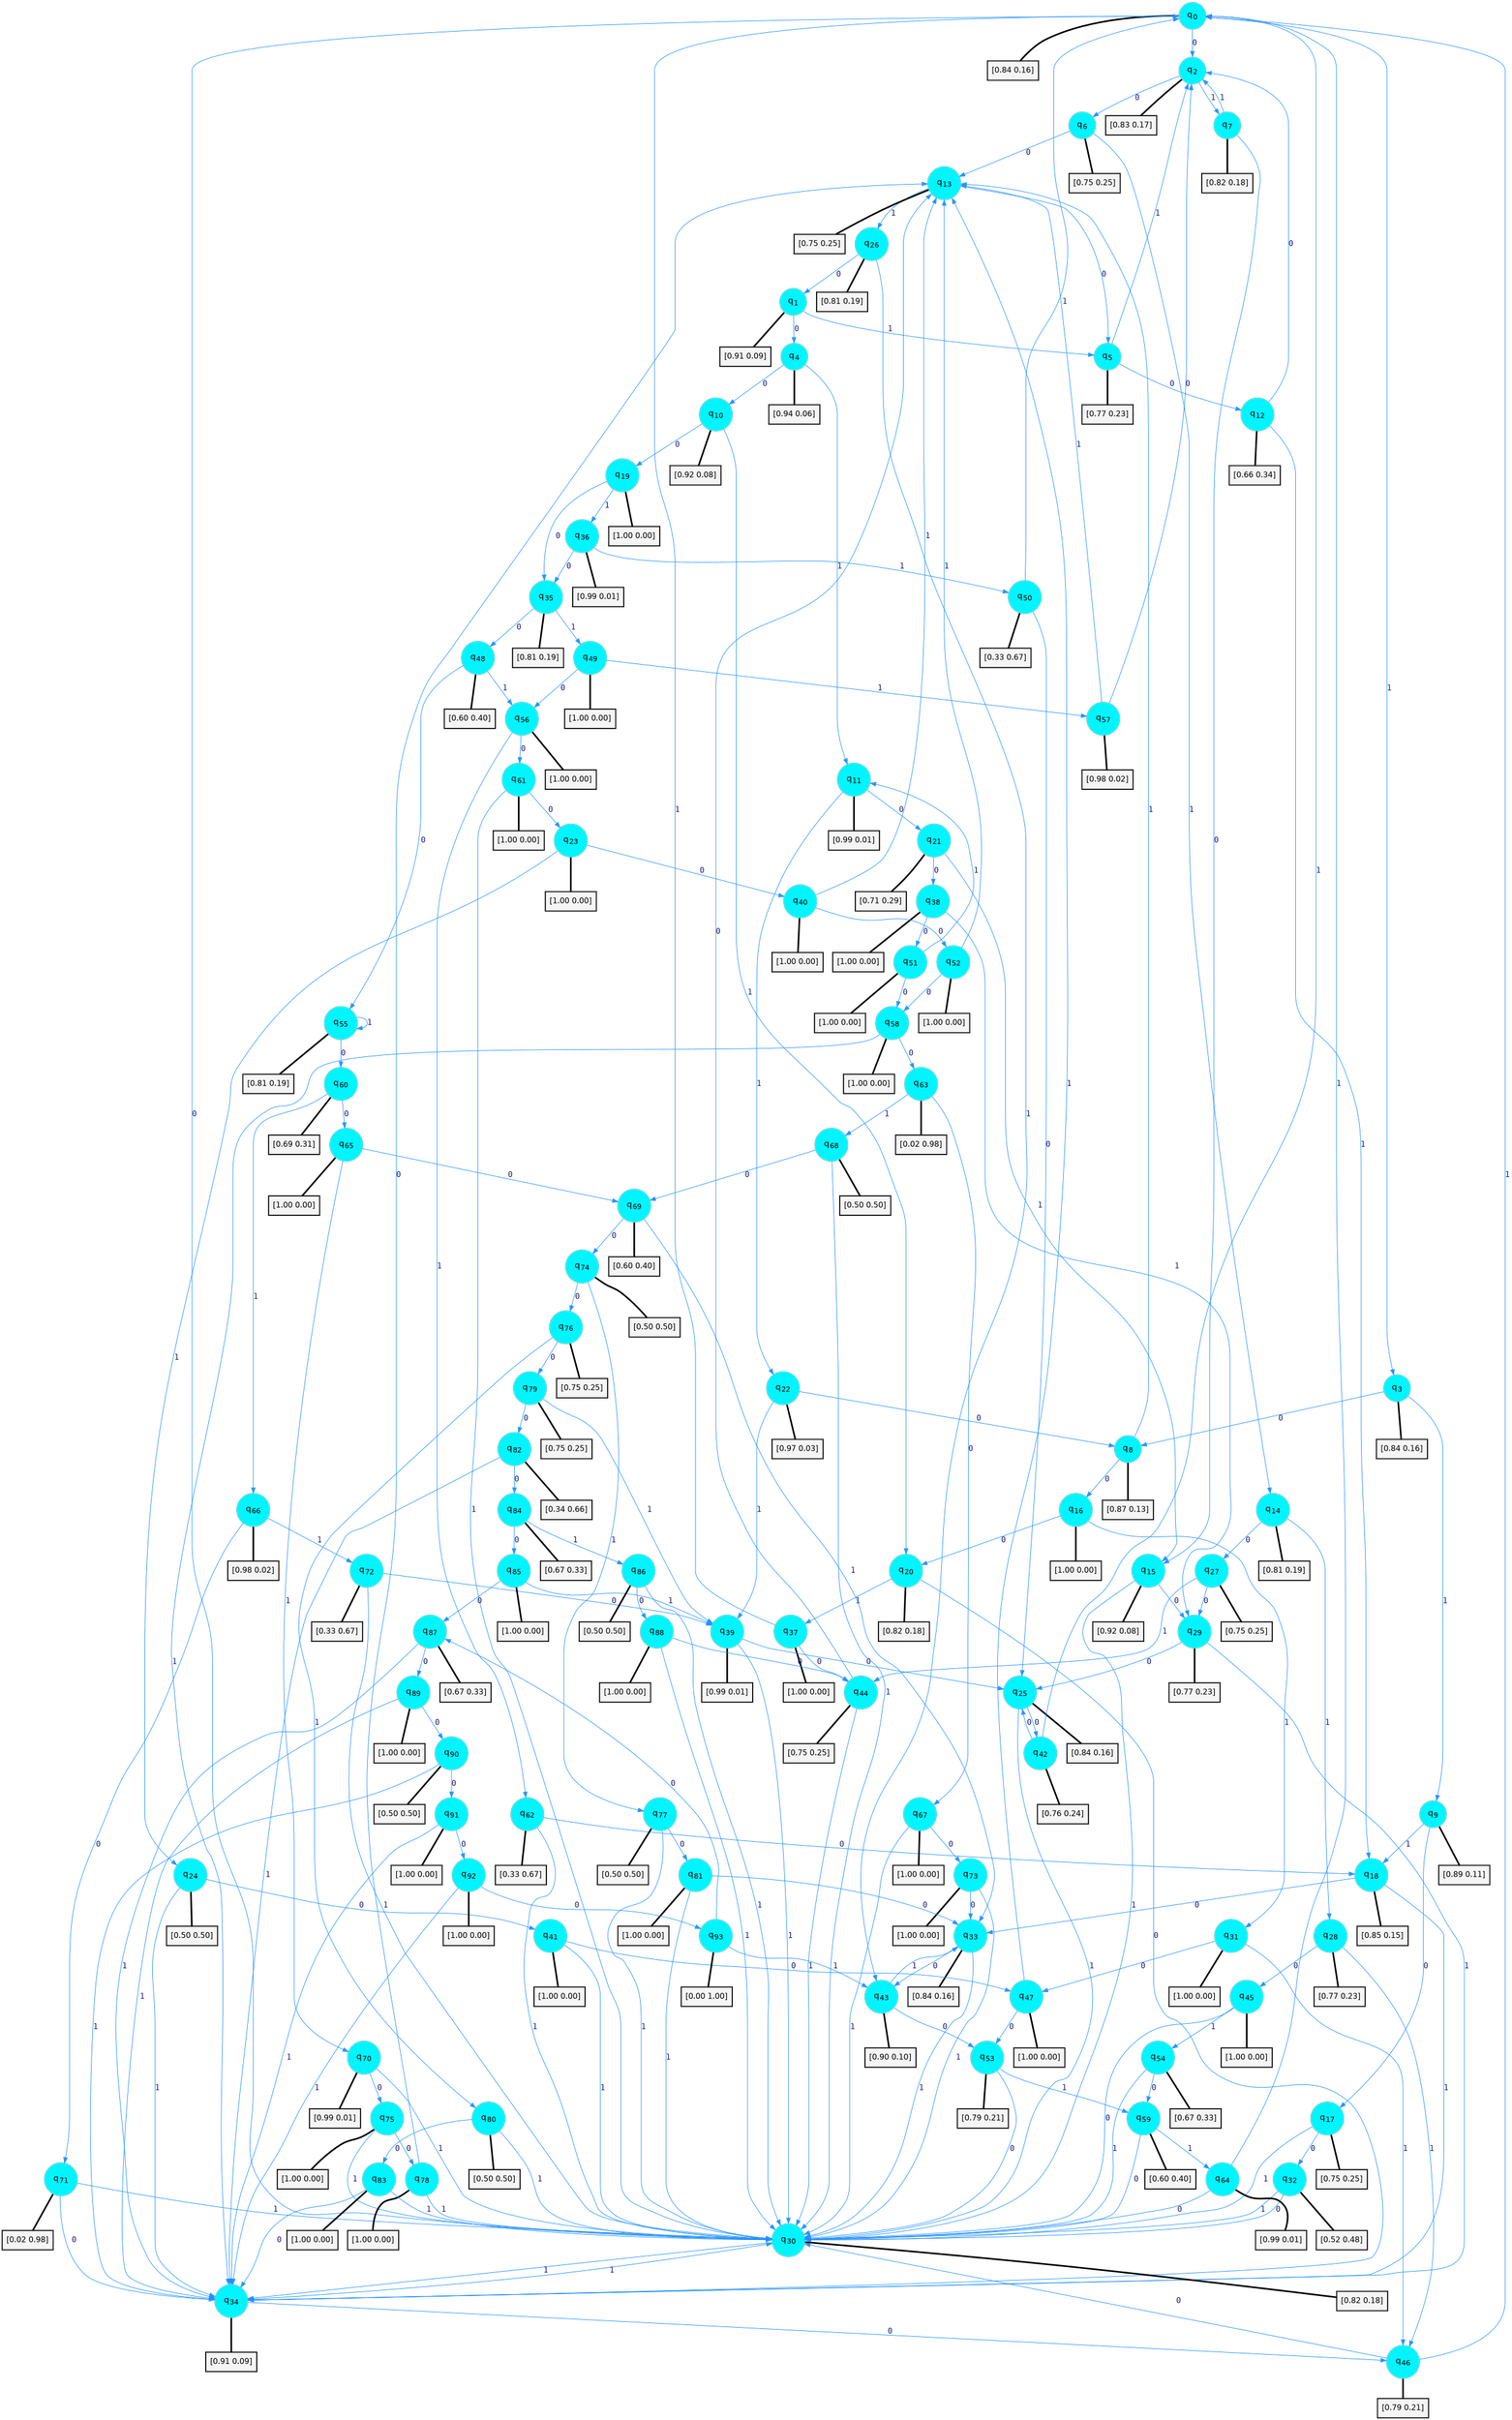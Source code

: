 digraph G {
graph [
bgcolor=transparent, dpi=300, rankdir=TD, size="40,25"];
node [
color=gray, fillcolor=turquoise1, fontcolor=black, fontname=Helvetica, fontsize=16, fontweight=bold, shape=circle, style=filled];
edge [
arrowsize=1, color=dodgerblue1, fontcolor=midnightblue, fontname=courier, fontweight=bold, penwidth=1, style=solid, weight=20];
0[label=<q<SUB>0</SUB>>];
1[label=<q<SUB>1</SUB>>];
2[label=<q<SUB>2</SUB>>];
3[label=<q<SUB>3</SUB>>];
4[label=<q<SUB>4</SUB>>];
5[label=<q<SUB>5</SUB>>];
6[label=<q<SUB>6</SUB>>];
7[label=<q<SUB>7</SUB>>];
8[label=<q<SUB>8</SUB>>];
9[label=<q<SUB>9</SUB>>];
10[label=<q<SUB>10</SUB>>];
11[label=<q<SUB>11</SUB>>];
12[label=<q<SUB>12</SUB>>];
13[label=<q<SUB>13</SUB>>];
14[label=<q<SUB>14</SUB>>];
15[label=<q<SUB>15</SUB>>];
16[label=<q<SUB>16</SUB>>];
17[label=<q<SUB>17</SUB>>];
18[label=<q<SUB>18</SUB>>];
19[label=<q<SUB>19</SUB>>];
20[label=<q<SUB>20</SUB>>];
21[label=<q<SUB>21</SUB>>];
22[label=<q<SUB>22</SUB>>];
23[label=<q<SUB>23</SUB>>];
24[label=<q<SUB>24</SUB>>];
25[label=<q<SUB>25</SUB>>];
26[label=<q<SUB>26</SUB>>];
27[label=<q<SUB>27</SUB>>];
28[label=<q<SUB>28</SUB>>];
29[label=<q<SUB>29</SUB>>];
30[label=<q<SUB>30</SUB>>];
31[label=<q<SUB>31</SUB>>];
32[label=<q<SUB>32</SUB>>];
33[label=<q<SUB>33</SUB>>];
34[label=<q<SUB>34</SUB>>];
35[label=<q<SUB>35</SUB>>];
36[label=<q<SUB>36</SUB>>];
37[label=<q<SUB>37</SUB>>];
38[label=<q<SUB>38</SUB>>];
39[label=<q<SUB>39</SUB>>];
40[label=<q<SUB>40</SUB>>];
41[label=<q<SUB>41</SUB>>];
42[label=<q<SUB>42</SUB>>];
43[label=<q<SUB>43</SUB>>];
44[label=<q<SUB>44</SUB>>];
45[label=<q<SUB>45</SUB>>];
46[label=<q<SUB>46</SUB>>];
47[label=<q<SUB>47</SUB>>];
48[label=<q<SUB>48</SUB>>];
49[label=<q<SUB>49</SUB>>];
50[label=<q<SUB>50</SUB>>];
51[label=<q<SUB>51</SUB>>];
52[label=<q<SUB>52</SUB>>];
53[label=<q<SUB>53</SUB>>];
54[label=<q<SUB>54</SUB>>];
55[label=<q<SUB>55</SUB>>];
56[label=<q<SUB>56</SUB>>];
57[label=<q<SUB>57</SUB>>];
58[label=<q<SUB>58</SUB>>];
59[label=<q<SUB>59</SUB>>];
60[label=<q<SUB>60</SUB>>];
61[label=<q<SUB>61</SUB>>];
62[label=<q<SUB>62</SUB>>];
63[label=<q<SUB>63</SUB>>];
64[label=<q<SUB>64</SUB>>];
65[label=<q<SUB>65</SUB>>];
66[label=<q<SUB>66</SUB>>];
67[label=<q<SUB>67</SUB>>];
68[label=<q<SUB>68</SUB>>];
69[label=<q<SUB>69</SUB>>];
70[label=<q<SUB>70</SUB>>];
71[label=<q<SUB>71</SUB>>];
72[label=<q<SUB>72</SUB>>];
73[label=<q<SUB>73</SUB>>];
74[label=<q<SUB>74</SUB>>];
75[label=<q<SUB>75</SUB>>];
76[label=<q<SUB>76</SUB>>];
77[label=<q<SUB>77</SUB>>];
78[label=<q<SUB>78</SUB>>];
79[label=<q<SUB>79</SUB>>];
80[label=<q<SUB>80</SUB>>];
81[label=<q<SUB>81</SUB>>];
82[label=<q<SUB>82</SUB>>];
83[label=<q<SUB>83</SUB>>];
84[label=<q<SUB>84</SUB>>];
85[label=<q<SUB>85</SUB>>];
86[label=<q<SUB>86</SUB>>];
87[label=<q<SUB>87</SUB>>];
88[label=<q<SUB>88</SUB>>];
89[label=<q<SUB>89</SUB>>];
90[label=<q<SUB>90</SUB>>];
91[label=<q<SUB>91</SUB>>];
92[label=<q<SUB>92</SUB>>];
93[label=<q<SUB>93</SUB>>];
94[label="[0.84 0.16]", shape=box,fontcolor=black, fontname=Helvetica, fontsize=14, penwidth=2, fillcolor=whitesmoke,color=black];
95[label="[0.91 0.09]", shape=box,fontcolor=black, fontname=Helvetica, fontsize=14, penwidth=2, fillcolor=whitesmoke,color=black];
96[label="[0.83 0.17]", shape=box,fontcolor=black, fontname=Helvetica, fontsize=14, penwidth=2, fillcolor=whitesmoke,color=black];
97[label="[0.84 0.16]", shape=box,fontcolor=black, fontname=Helvetica, fontsize=14, penwidth=2, fillcolor=whitesmoke,color=black];
98[label="[0.94 0.06]", shape=box,fontcolor=black, fontname=Helvetica, fontsize=14, penwidth=2, fillcolor=whitesmoke,color=black];
99[label="[0.77 0.23]", shape=box,fontcolor=black, fontname=Helvetica, fontsize=14, penwidth=2, fillcolor=whitesmoke,color=black];
100[label="[0.75 0.25]", shape=box,fontcolor=black, fontname=Helvetica, fontsize=14, penwidth=2, fillcolor=whitesmoke,color=black];
101[label="[0.82 0.18]", shape=box,fontcolor=black, fontname=Helvetica, fontsize=14, penwidth=2, fillcolor=whitesmoke,color=black];
102[label="[0.87 0.13]", shape=box,fontcolor=black, fontname=Helvetica, fontsize=14, penwidth=2, fillcolor=whitesmoke,color=black];
103[label="[0.89 0.11]", shape=box,fontcolor=black, fontname=Helvetica, fontsize=14, penwidth=2, fillcolor=whitesmoke,color=black];
104[label="[0.92 0.08]", shape=box,fontcolor=black, fontname=Helvetica, fontsize=14, penwidth=2, fillcolor=whitesmoke,color=black];
105[label="[0.99 0.01]", shape=box,fontcolor=black, fontname=Helvetica, fontsize=14, penwidth=2, fillcolor=whitesmoke,color=black];
106[label="[0.66 0.34]", shape=box,fontcolor=black, fontname=Helvetica, fontsize=14, penwidth=2, fillcolor=whitesmoke,color=black];
107[label="[0.75 0.25]", shape=box,fontcolor=black, fontname=Helvetica, fontsize=14, penwidth=2, fillcolor=whitesmoke,color=black];
108[label="[0.81 0.19]", shape=box,fontcolor=black, fontname=Helvetica, fontsize=14, penwidth=2, fillcolor=whitesmoke,color=black];
109[label="[0.92 0.08]", shape=box,fontcolor=black, fontname=Helvetica, fontsize=14, penwidth=2, fillcolor=whitesmoke,color=black];
110[label="[1.00 0.00]", shape=box,fontcolor=black, fontname=Helvetica, fontsize=14, penwidth=2, fillcolor=whitesmoke,color=black];
111[label="[0.75 0.25]", shape=box,fontcolor=black, fontname=Helvetica, fontsize=14, penwidth=2, fillcolor=whitesmoke,color=black];
112[label="[0.85 0.15]", shape=box,fontcolor=black, fontname=Helvetica, fontsize=14, penwidth=2, fillcolor=whitesmoke,color=black];
113[label="[1.00 0.00]", shape=box,fontcolor=black, fontname=Helvetica, fontsize=14, penwidth=2, fillcolor=whitesmoke,color=black];
114[label="[0.82 0.18]", shape=box,fontcolor=black, fontname=Helvetica, fontsize=14, penwidth=2, fillcolor=whitesmoke,color=black];
115[label="[0.71 0.29]", shape=box,fontcolor=black, fontname=Helvetica, fontsize=14, penwidth=2, fillcolor=whitesmoke,color=black];
116[label="[0.97 0.03]", shape=box,fontcolor=black, fontname=Helvetica, fontsize=14, penwidth=2, fillcolor=whitesmoke,color=black];
117[label="[1.00 0.00]", shape=box,fontcolor=black, fontname=Helvetica, fontsize=14, penwidth=2, fillcolor=whitesmoke,color=black];
118[label="[0.50 0.50]", shape=box,fontcolor=black, fontname=Helvetica, fontsize=14, penwidth=2, fillcolor=whitesmoke,color=black];
119[label="[0.84 0.16]", shape=box,fontcolor=black, fontname=Helvetica, fontsize=14, penwidth=2, fillcolor=whitesmoke,color=black];
120[label="[0.81 0.19]", shape=box,fontcolor=black, fontname=Helvetica, fontsize=14, penwidth=2, fillcolor=whitesmoke,color=black];
121[label="[0.75 0.25]", shape=box,fontcolor=black, fontname=Helvetica, fontsize=14, penwidth=2, fillcolor=whitesmoke,color=black];
122[label="[0.77 0.23]", shape=box,fontcolor=black, fontname=Helvetica, fontsize=14, penwidth=2, fillcolor=whitesmoke,color=black];
123[label="[0.77 0.23]", shape=box,fontcolor=black, fontname=Helvetica, fontsize=14, penwidth=2, fillcolor=whitesmoke,color=black];
124[label="[0.82 0.18]", shape=box,fontcolor=black, fontname=Helvetica, fontsize=14, penwidth=2, fillcolor=whitesmoke,color=black];
125[label="[1.00 0.00]", shape=box,fontcolor=black, fontname=Helvetica, fontsize=14, penwidth=2, fillcolor=whitesmoke,color=black];
126[label="[0.52 0.48]", shape=box,fontcolor=black, fontname=Helvetica, fontsize=14, penwidth=2, fillcolor=whitesmoke,color=black];
127[label="[0.84 0.16]", shape=box,fontcolor=black, fontname=Helvetica, fontsize=14, penwidth=2, fillcolor=whitesmoke,color=black];
128[label="[0.91 0.09]", shape=box,fontcolor=black, fontname=Helvetica, fontsize=14, penwidth=2, fillcolor=whitesmoke,color=black];
129[label="[0.81 0.19]", shape=box,fontcolor=black, fontname=Helvetica, fontsize=14, penwidth=2, fillcolor=whitesmoke,color=black];
130[label="[0.99 0.01]", shape=box,fontcolor=black, fontname=Helvetica, fontsize=14, penwidth=2, fillcolor=whitesmoke,color=black];
131[label="[1.00 0.00]", shape=box,fontcolor=black, fontname=Helvetica, fontsize=14, penwidth=2, fillcolor=whitesmoke,color=black];
132[label="[1.00 0.00]", shape=box,fontcolor=black, fontname=Helvetica, fontsize=14, penwidth=2, fillcolor=whitesmoke,color=black];
133[label="[0.99 0.01]", shape=box,fontcolor=black, fontname=Helvetica, fontsize=14, penwidth=2, fillcolor=whitesmoke,color=black];
134[label="[1.00 0.00]", shape=box,fontcolor=black, fontname=Helvetica, fontsize=14, penwidth=2, fillcolor=whitesmoke,color=black];
135[label="[1.00 0.00]", shape=box,fontcolor=black, fontname=Helvetica, fontsize=14, penwidth=2, fillcolor=whitesmoke,color=black];
136[label="[0.76 0.24]", shape=box,fontcolor=black, fontname=Helvetica, fontsize=14, penwidth=2, fillcolor=whitesmoke,color=black];
137[label="[0.90 0.10]", shape=box,fontcolor=black, fontname=Helvetica, fontsize=14, penwidth=2, fillcolor=whitesmoke,color=black];
138[label="[0.75 0.25]", shape=box,fontcolor=black, fontname=Helvetica, fontsize=14, penwidth=2, fillcolor=whitesmoke,color=black];
139[label="[1.00 0.00]", shape=box,fontcolor=black, fontname=Helvetica, fontsize=14, penwidth=2, fillcolor=whitesmoke,color=black];
140[label="[0.79 0.21]", shape=box,fontcolor=black, fontname=Helvetica, fontsize=14, penwidth=2, fillcolor=whitesmoke,color=black];
141[label="[1.00 0.00]", shape=box,fontcolor=black, fontname=Helvetica, fontsize=14, penwidth=2, fillcolor=whitesmoke,color=black];
142[label="[0.60 0.40]", shape=box,fontcolor=black, fontname=Helvetica, fontsize=14, penwidth=2, fillcolor=whitesmoke,color=black];
143[label="[1.00 0.00]", shape=box,fontcolor=black, fontname=Helvetica, fontsize=14, penwidth=2, fillcolor=whitesmoke,color=black];
144[label="[0.33 0.67]", shape=box,fontcolor=black, fontname=Helvetica, fontsize=14, penwidth=2, fillcolor=whitesmoke,color=black];
145[label="[1.00 0.00]", shape=box,fontcolor=black, fontname=Helvetica, fontsize=14, penwidth=2, fillcolor=whitesmoke,color=black];
146[label="[1.00 0.00]", shape=box,fontcolor=black, fontname=Helvetica, fontsize=14, penwidth=2, fillcolor=whitesmoke,color=black];
147[label="[0.79 0.21]", shape=box,fontcolor=black, fontname=Helvetica, fontsize=14, penwidth=2, fillcolor=whitesmoke,color=black];
148[label="[0.67 0.33]", shape=box,fontcolor=black, fontname=Helvetica, fontsize=14, penwidth=2, fillcolor=whitesmoke,color=black];
149[label="[0.81 0.19]", shape=box,fontcolor=black, fontname=Helvetica, fontsize=14, penwidth=2, fillcolor=whitesmoke,color=black];
150[label="[1.00 0.00]", shape=box,fontcolor=black, fontname=Helvetica, fontsize=14, penwidth=2, fillcolor=whitesmoke,color=black];
151[label="[0.98 0.02]", shape=box,fontcolor=black, fontname=Helvetica, fontsize=14, penwidth=2, fillcolor=whitesmoke,color=black];
152[label="[1.00 0.00]", shape=box,fontcolor=black, fontname=Helvetica, fontsize=14, penwidth=2, fillcolor=whitesmoke,color=black];
153[label="[0.60 0.40]", shape=box,fontcolor=black, fontname=Helvetica, fontsize=14, penwidth=2, fillcolor=whitesmoke,color=black];
154[label="[0.69 0.31]", shape=box,fontcolor=black, fontname=Helvetica, fontsize=14, penwidth=2, fillcolor=whitesmoke,color=black];
155[label="[1.00 0.00]", shape=box,fontcolor=black, fontname=Helvetica, fontsize=14, penwidth=2, fillcolor=whitesmoke,color=black];
156[label="[0.33 0.67]", shape=box,fontcolor=black, fontname=Helvetica, fontsize=14, penwidth=2, fillcolor=whitesmoke,color=black];
157[label="[0.02 0.98]", shape=box,fontcolor=black, fontname=Helvetica, fontsize=14, penwidth=2, fillcolor=whitesmoke,color=black];
158[label="[0.99 0.01]", shape=box,fontcolor=black, fontname=Helvetica, fontsize=14, penwidth=2, fillcolor=whitesmoke,color=black];
159[label="[1.00 0.00]", shape=box,fontcolor=black, fontname=Helvetica, fontsize=14, penwidth=2, fillcolor=whitesmoke,color=black];
160[label="[0.98 0.02]", shape=box,fontcolor=black, fontname=Helvetica, fontsize=14, penwidth=2, fillcolor=whitesmoke,color=black];
161[label="[1.00 0.00]", shape=box,fontcolor=black, fontname=Helvetica, fontsize=14, penwidth=2, fillcolor=whitesmoke,color=black];
162[label="[0.50 0.50]", shape=box,fontcolor=black, fontname=Helvetica, fontsize=14, penwidth=2, fillcolor=whitesmoke,color=black];
163[label="[0.60 0.40]", shape=box,fontcolor=black, fontname=Helvetica, fontsize=14, penwidth=2, fillcolor=whitesmoke,color=black];
164[label="[0.99 0.01]", shape=box,fontcolor=black, fontname=Helvetica, fontsize=14, penwidth=2, fillcolor=whitesmoke,color=black];
165[label="[0.02 0.98]", shape=box,fontcolor=black, fontname=Helvetica, fontsize=14, penwidth=2, fillcolor=whitesmoke,color=black];
166[label="[0.33 0.67]", shape=box,fontcolor=black, fontname=Helvetica, fontsize=14, penwidth=2, fillcolor=whitesmoke,color=black];
167[label="[1.00 0.00]", shape=box,fontcolor=black, fontname=Helvetica, fontsize=14, penwidth=2, fillcolor=whitesmoke,color=black];
168[label="[0.50 0.50]", shape=box,fontcolor=black, fontname=Helvetica, fontsize=14, penwidth=2, fillcolor=whitesmoke,color=black];
169[label="[1.00 0.00]", shape=box,fontcolor=black, fontname=Helvetica, fontsize=14, penwidth=2, fillcolor=whitesmoke,color=black];
170[label="[0.75 0.25]", shape=box,fontcolor=black, fontname=Helvetica, fontsize=14, penwidth=2, fillcolor=whitesmoke,color=black];
171[label="[0.50 0.50]", shape=box,fontcolor=black, fontname=Helvetica, fontsize=14, penwidth=2, fillcolor=whitesmoke,color=black];
172[label="[1.00 0.00]", shape=box,fontcolor=black, fontname=Helvetica, fontsize=14, penwidth=2, fillcolor=whitesmoke,color=black];
173[label="[0.75 0.25]", shape=box,fontcolor=black, fontname=Helvetica, fontsize=14, penwidth=2, fillcolor=whitesmoke,color=black];
174[label="[0.50 0.50]", shape=box,fontcolor=black, fontname=Helvetica, fontsize=14, penwidth=2, fillcolor=whitesmoke,color=black];
175[label="[1.00 0.00]", shape=box,fontcolor=black, fontname=Helvetica, fontsize=14, penwidth=2, fillcolor=whitesmoke,color=black];
176[label="[0.34 0.66]", shape=box,fontcolor=black, fontname=Helvetica, fontsize=14, penwidth=2, fillcolor=whitesmoke,color=black];
177[label="[1.00 0.00]", shape=box,fontcolor=black, fontname=Helvetica, fontsize=14, penwidth=2, fillcolor=whitesmoke,color=black];
178[label="[0.67 0.33]", shape=box,fontcolor=black, fontname=Helvetica, fontsize=14, penwidth=2, fillcolor=whitesmoke,color=black];
179[label="[1.00 0.00]", shape=box,fontcolor=black, fontname=Helvetica, fontsize=14, penwidth=2, fillcolor=whitesmoke,color=black];
180[label="[0.50 0.50]", shape=box,fontcolor=black, fontname=Helvetica, fontsize=14, penwidth=2, fillcolor=whitesmoke,color=black];
181[label="[0.67 0.33]", shape=box,fontcolor=black, fontname=Helvetica, fontsize=14, penwidth=2, fillcolor=whitesmoke,color=black];
182[label="[1.00 0.00]", shape=box,fontcolor=black, fontname=Helvetica, fontsize=14, penwidth=2, fillcolor=whitesmoke,color=black];
183[label="[1.00 0.00]", shape=box,fontcolor=black, fontname=Helvetica, fontsize=14, penwidth=2, fillcolor=whitesmoke,color=black];
184[label="[0.50 0.50]", shape=box,fontcolor=black, fontname=Helvetica, fontsize=14, penwidth=2, fillcolor=whitesmoke,color=black];
185[label="[1.00 0.00]", shape=box,fontcolor=black, fontname=Helvetica, fontsize=14, penwidth=2, fillcolor=whitesmoke,color=black];
186[label="[1.00 0.00]", shape=box,fontcolor=black, fontname=Helvetica, fontsize=14, penwidth=2, fillcolor=whitesmoke,color=black];
187[label="[0.00 1.00]", shape=box,fontcolor=black, fontname=Helvetica, fontsize=14, penwidth=2, fillcolor=whitesmoke,color=black];
0->2 [label=0];
0->3 [label=1];
0->94 [arrowhead=none, penwidth=3,color=black];
1->4 [label=0];
1->5 [label=1];
1->95 [arrowhead=none, penwidth=3,color=black];
2->6 [label=0];
2->7 [label=1];
2->96 [arrowhead=none, penwidth=3,color=black];
3->8 [label=0];
3->9 [label=1];
3->97 [arrowhead=none, penwidth=3,color=black];
4->10 [label=0];
4->11 [label=1];
4->98 [arrowhead=none, penwidth=3,color=black];
5->12 [label=0];
5->2 [label=1];
5->99 [arrowhead=none, penwidth=3,color=black];
6->13 [label=0];
6->14 [label=1];
6->100 [arrowhead=none, penwidth=3,color=black];
7->15 [label=0];
7->2 [label=1];
7->101 [arrowhead=none, penwidth=3,color=black];
8->16 [label=0];
8->13 [label=1];
8->102 [arrowhead=none, penwidth=3,color=black];
9->17 [label=0];
9->18 [label=1];
9->103 [arrowhead=none, penwidth=3,color=black];
10->19 [label=0];
10->20 [label=1];
10->104 [arrowhead=none, penwidth=3,color=black];
11->21 [label=0];
11->22 [label=1];
11->105 [arrowhead=none, penwidth=3,color=black];
12->2 [label=0];
12->18 [label=1];
12->106 [arrowhead=none, penwidth=3,color=black];
13->5 [label=0];
13->26 [label=1];
13->107 [arrowhead=none, penwidth=3,color=black];
14->27 [label=0];
14->28 [label=1];
14->108 [arrowhead=none, penwidth=3,color=black];
15->29 [label=0];
15->30 [label=1];
15->109 [arrowhead=none, penwidth=3,color=black];
16->20 [label=0];
16->31 [label=1];
16->110 [arrowhead=none, penwidth=3,color=black];
17->32 [label=0];
17->30 [label=1];
17->111 [arrowhead=none, penwidth=3,color=black];
18->33 [label=0];
18->34 [label=1];
18->112 [arrowhead=none, penwidth=3,color=black];
19->35 [label=0];
19->36 [label=1];
19->113 [arrowhead=none, penwidth=3,color=black];
20->34 [label=0];
20->37 [label=1];
20->114 [arrowhead=none, penwidth=3,color=black];
21->38 [label=0];
21->15 [label=1];
21->115 [arrowhead=none, penwidth=3,color=black];
22->8 [label=0];
22->39 [label=1];
22->116 [arrowhead=none, penwidth=3,color=black];
23->40 [label=0];
23->24 [label=1];
23->117 [arrowhead=none, penwidth=3,color=black];
24->41 [label=0];
24->34 [label=1];
24->118 [arrowhead=none, penwidth=3,color=black];
25->42 [label=0];
25->30 [label=1];
25->119 [arrowhead=none, penwidth=3,color=black];
26->1 [label=0];
26->43 [label=1];
26->120 [arrowhead=none, penwidth=3,color=black];
27->29 [label=0];
27->44 [label=1];
27->121 [arrowhead=none, penwidth=3,color=black];
28->45 [label=0];
28->46 [label=1];
28->122 [arrowhead=none, penwidth=3,color=black];
29->25 [label=0];
29->34 [label=1];
29->123 [arrowhead=none, penwidth=3,color=black];
30->0 [label=0];
30->34 [label=1];
30->124 [arrowhead=none, penwidth=3,color=black];
31->47 [label=0];
31->46 [label=1];
31->125 [arrowhead=none, penwidth=3,color=black];
32->30 [label=0];
32->30 [label=1];
32->126 [arrowhead=none, penwidth=3,color=black];
33->43 [label=0];
33->30 [label=1];
33->127 [arrowhead=none, penwidth=3,color=black];
34->46 [label=0];
34->30 [label=1];
34->128 [arrowhead=none, penwidth=3,color=black];
35->48 [label=0];
35->49 [label=1];
35->129 [arrowhead=none, penwidth=3,color=black];
36->35 [label=0];
36->50 [label=1];
36->130 [arrowhead=none, penwidth=3,color=black];
37->44 [label=0];
37->0 [label=1];
37->131 [arrowhead=none, penwidth=3,color=black];
38->51 [label=0];
38->29 [label=1];
38->132 [arrowhead=none, penwidth=3,color=black];
39->25 [label=0];
39->30 [label=1];
39->133 [arrowhead=none, penwidth=3,color=black];
40->52 [label=0];
40->13 [label=1];
40->134 [arrowhead=none, penwidth=3,color=black];
41->47 [label=0];
41->30 [label=1];
41->135 [arrowhead=none, penwidth=3,color=black];
42->25 [label=0];
42->0 [label=1];
42->136 [arrowhead=none, penwidth=3,color=black];
43->53 [label=0];
43->33 [label=1];
43->137 [arrowhead=none, penwidth=3,color=black];
44->13 [label=0];
44->30 [label=1];
44->138 [arrowhead=none, penwidth=3,color=black];
45->30 [label=0];
45->54 [label=1];
45->139 [arrowhead=none, penwidth=3,color=black];
46->30 [label=0];
46->0 [label=1];
46->140 [arrowhead=none, penwidth=3,color=black];
47->53 [label=0];
47->13 [label=1];
47->141 [arrowhead=none, penwidth=3,color=black];
48->55 [label=0];
48->56 [label=1];
48->142 [arrowhead=none, penwidth=3,color=black];
49->56 [label=0];
49->57 [label=1];
49->143 [arrowhead=none, penwidth=3,color=black];
50->25 [label=0];
50->0 [label=1];
50->144 [arrowhead=none, penwidth=3,color=black];
51->58 [label=0];
51->11 [label=1];
51->145 [arrowhead=none, penwidth=3,color=black];
52->58 [label=0];
52->13 [label=1];
52->146 [arrowhead=none, penwidth=3,color=black];
53->30 [label=0];
53->59 [label=1];
53->147 [arrowhead=none, penwidth=3,color=black];
54->59 [label=0];
54->30 [label=1];
54->148 [arrowhead=none, penwidth=3,color=black];
55->60 [label=0];
55->55 [label=1];
55->149 [arrowhead=none, penwidth=3,color=black];
56->61 [label=0];
56->62 [label=1];
56->150 [arrowhead=none, penwidth=3,color=black];
57->2 [label=0];
57->13 [label=1];
57->151 [arrowhead=none, penwidth=3,color=black];
58->63 [label=0];
58->34 [label=1];
58->152 [arrowhead=none, penwidth=3,color=black];
59->30 [label=0];
59->64 [label=1];
59->153 [arrowhead=none, penwidth=3,color=black];
60->65 [label=0];
60->66 [label=1];
60->154 [arrowhead=none, penwidth=3,color=black];
61->23 [label=0];
61->30 [label=1];
61->155 [arrowhead=none, penwidth=3,color=black];
62->18 [label=0];
62->30 [label=1];
62->156 [arrowhead=none, penwidth=3,color=black];
63->67 [label=0];
63->68 [label=1];
63->157 [arrowhead=none, penwidth=3,color=black];
64->30 [label=0];
64->0 [label=1];
64->158 [arrowhead=none, penwidth=3,color=black];
65->69 [label=0];
65->70 [label=1];
65->159 [arrowhead=none, penwidth=3,color=black];
66->71 [label=0];
66->72 [label=1];
66->160 [arrowhead=none, penwidth=3,color=black];
67->73 [label=0];
67->30 [label=1];
67->161 [arrowhead=none, penwidth=3,color=black];
68->69 [label=0];
68->30 [label=1];
68->162 [arrowhead=none, penwidth=3,color=black];
69->74 [label=0];
69->33 [label=1];
69->163 [arrowhead=none, penwidth=3,color=black];
70->75 [label=0];
70->30 [label=1];
70->164 [arrowhead=none, penwidth=3,color=black];
71->34 [label=0];
71->30 [label=1];
71->165 [arrowhead=none, penwidth=3,color=black];
72->39 [label=0];
72->30 [label=1];
72->166 [arrowhead=none, penwidth=3,color=black];
73->33 [label=0];
73->30 [label=1];
73->167 [arrowhead=none, penwidth=3,color=black];
74->76 [label=0];
74->77 [label=1];
74->168 [arrowhead=none, penwidth=3,color=black];
75->78 [label=0];
75->30 [label=1];
75->169 [arrowhead=none, penwidth=3,color=black];
76->79 [label=0];
76->80 [label=1];
76->170 [arrowhead=none, penwidth=3,color=black];
77->81 [label=0];
77->30 [label=1];
77->171 [arrowhead=none, penwidth=3,color=black];
78->13 [label=0];
78->30 [label=1];
78->172 [arrowhead=none, penwidth=3,color=black];
79->82 [label=0];
79->39 [label=1];
79->173 [arrowhead=none, penwidth=3,color=black];
80->83 [label=0];
80->30 [label=1];
80->174 [arrowhead=none, penwidth=3,color=black];
81->33 [label=0];
81->30 [label=1];
81->175 [arrowhead=none, penwidth=3,color=black];
82->84 [label=0];
82->34 [label=1];
82->176 [arrowhead=none, penwidth=3,color=black];
83->34 [label=0];
83->30 [label=1];
83->177 [arrowhead=none, penwidth=3,color=black];
84->85 [label=0];
84->86 [label=1];
84->178 [arrowhead=none, penwidth=3,color=black];
85->87 [label=0];
85->39 [label=1];
85->179 [arrowhead=none, penwidth=3,color=black];
86->88 [label=0];
86->30 [label=1];
86->180 [arrowhead=none, penwidth=3,color=black];
87->89 [label=0];
87->34 [label=1];
87->181 [arrowhead=none, penwidth=3,color=black];
88->44 [label=0];
88->30 [label=1];
88->182 [arrowhead=none, penwidth=3,color=black];
89->90 [label=0];
89->34 [label=1];
89->183 [arrowhead=none, penwidth=3,color=black];
90->91 [label=0];
90->34 [label=1];
90->184 [arrowhead=none, penwidth=3,color=black];
91->92 [label=0];
91->34 [label=1];
91->185 [arrowhead=none, penwidth=3,color=black];
92->93 [label=0];
92->34 [label=1];
92->186 [arrowhead=none, penwidth=3,color=black];
93->87 [label=0];
93->43 [label=1];
93->187 [arrowhead=none, penwidth=3,color=black];
}
